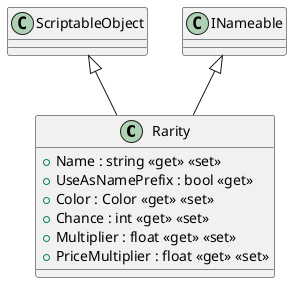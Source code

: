 @startuml
class Rarity {
    + Name : string <<get>> <<set>>
    + UseAsNamePrefix : bool <<get>>
    + Color : Color <<get>> <<set>>
    + Chance : int <<get>> <<set>>
    + Multiplier : float <<get>> <<set>>
    + PriceMultiplier : float <<get>> <<set>>
}
ScriptableObject <|-- Rarity
INameable <|-- Rarity
@enduml

